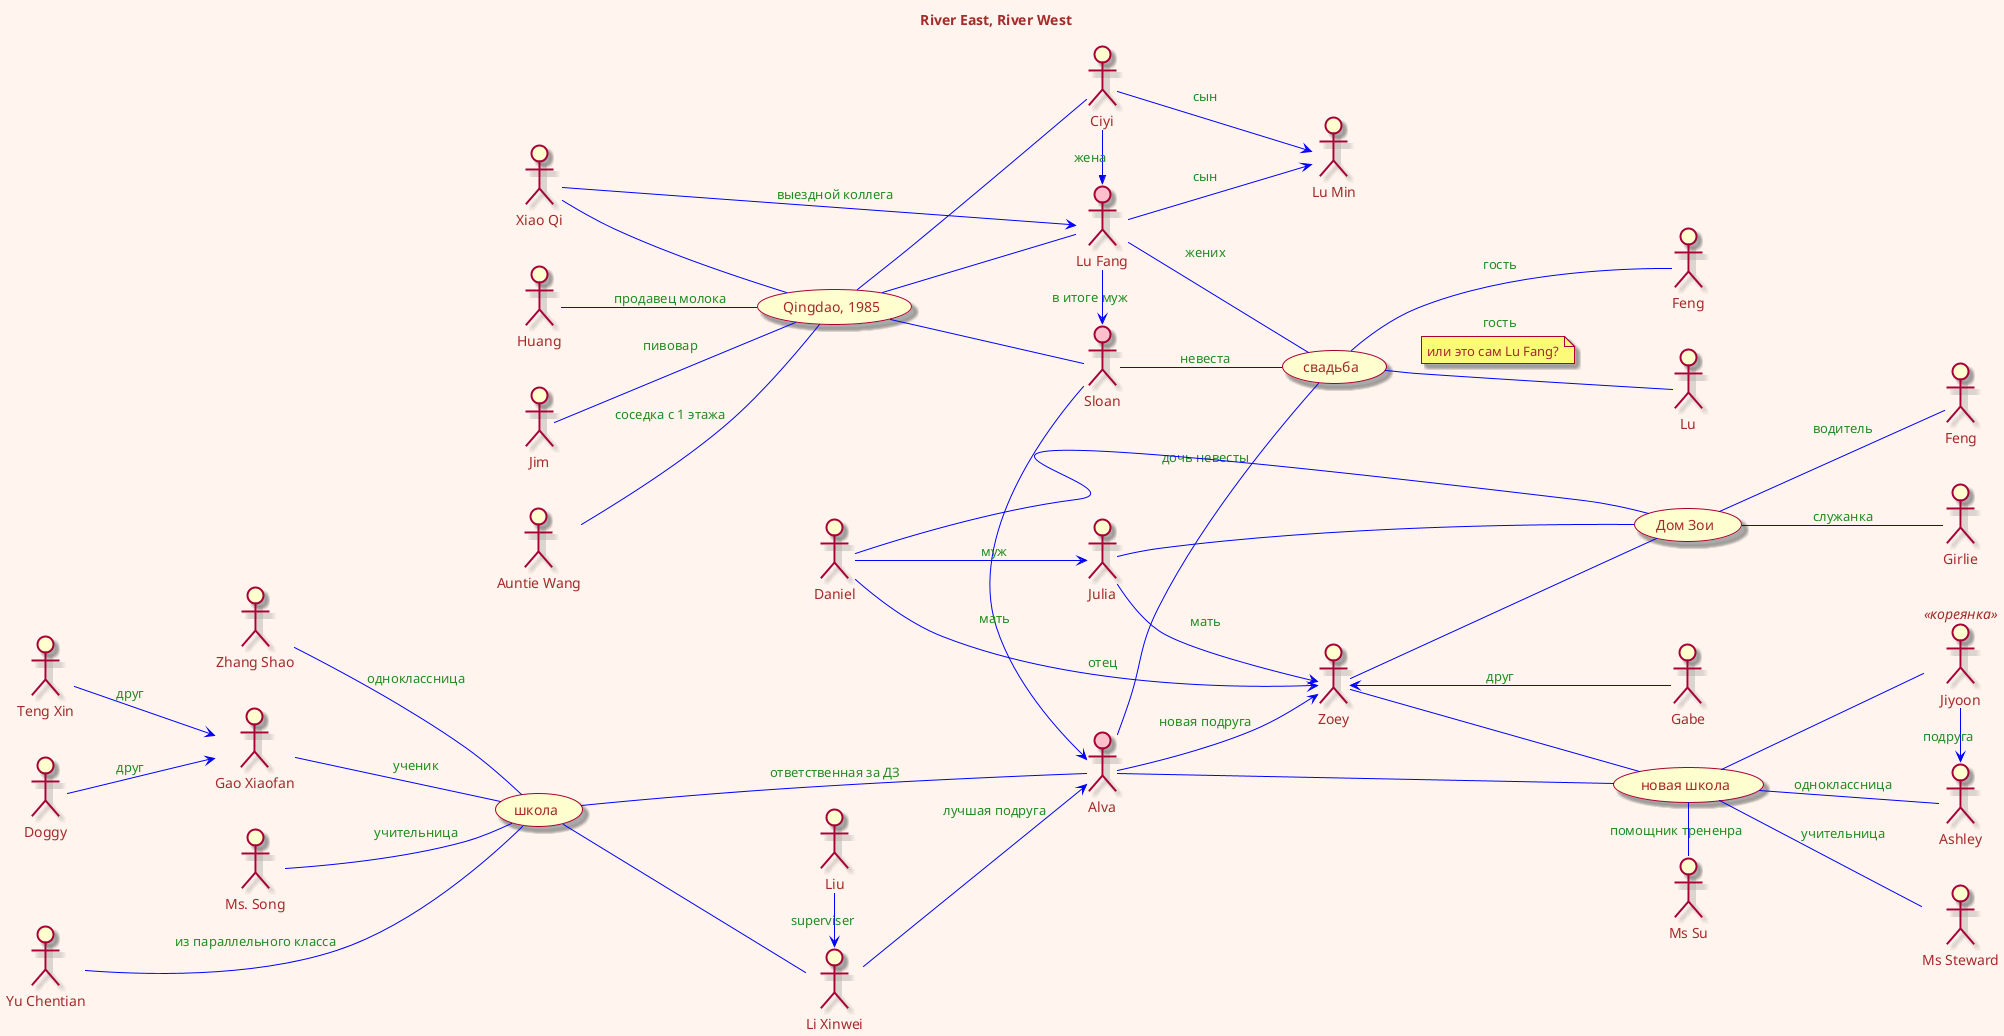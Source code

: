 @startuml

left to right direction
skin rose
skinparam backgroundcolor seashell
skinparam defaultfontcolor #brown
skinparam arrowcolor #blue
skinparam arrowfontcolor #forestgreen

title River East, River West

:Sloan: #pink

:Alva: #pink

:Lu Fang: as Fang #pink

:Li Xinwei: as Li

Sloan -> Alva : мать


Fang -> Sloan : в итоге муж



Fang -- (свадьба) : жених
Sloan -- (свадьба) : невеста
Alva -- (свадьба) : дочь невесты


(свадьба) -- :Feng: : гость
(свадьба) -- :Lu: : гость
note on link : или это сам Lu Fang?



Li --> Alva : лучшая подруга

(школа) -- Alva : ответственная за ДЗ
(школа) -- Li

:Zhang Shao: as Zhang

:Gao Xiaofan: as Gao

:Ms. Song: as Song

:Liu: as Liu

Zhang -- (школа) : одноклассница

Liu -> Li : superviser

Song -- (школа) : учительница

Gao -- (школа) : ученик

:Teng Xin: as Teng
:Doggy: as Doggy

Teng --> Gao : друг
Doggy --> Gao : друг


:Ciyi: as Ciyi


(Qingdao, 1985) as Qingdao

Ciyi ->> Fang : жена

Qingdao -- Ciyi
Qingdao -- Fang
Qingdao -- Sloan

:Huang: as Huang
:Xiao Qi: as Qi
:Jim: as Jim
:Auntie Wang: as Wang
:Yu Chentian: as Yu


Huang -- Qingdao : продавец молока
Qi -- Qingdao
Qi -> Fang : выездной коллега
Wang -- Qingdao : соседка с 1 этажа

Yu --- (школа) : из параллельного класса

Jim -- Qingdao : пивовар

Fang --> :Lu Min: : сын
Ciyi --> :Lu Min: : сын

' новая школа Альвы

(новая школа) as new_school

Alva -- new_school

:Ms Steward: as Steward

new_school -- Steward : учительница

:Zoey: as Zoey

Alva --> Zoey : новая подруга

Zoey -- new_school

(Дом Зои) as zoey_home

Zoey -- zoey_home

new_school -- :Ashley:  :одноклассница

:Jiyoon: as korean <<кореянка>>

new_school -- korean

:Feng: as Feng_driver
:Julia: as Julia
:Girlie: as girlie

Julia --> Zoey : мать

Julia -- zoey_home

zoey_home -- Feng_driver : водитель
zoey_home -- girlie : служанка

korean -> Ashley : подруга

:Daniel: as Daniel

Daniel -- zoey_home
Daniel --> Zoey : отец
Daniel --> Julia : муж

:Gabe: as Gabe

Zoey <-- Gabe : друг

:Ms Su: as Su

new_school - Su : помощник трененра

@enduml